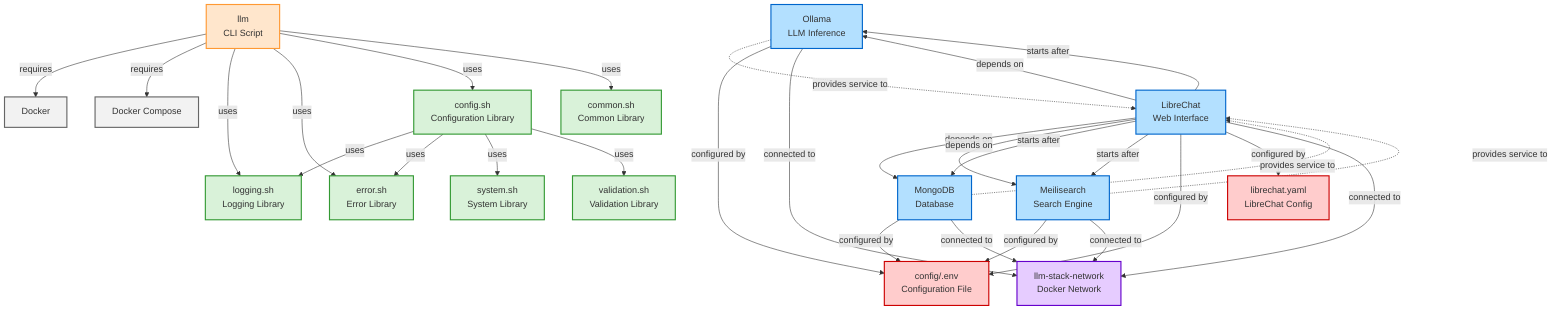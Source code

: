 graph TD
    %% Component nodes
    Ollama[Ollama\nLLM Inference]
    LibreChat[LibreChat\nWeb Interface]
    MongoDB[MongoDB\nDatabase]
    Meilisearch[Meilisearch\nSearch Engine]
    LLM[llm\nCLI Script]
    ConfigLib[config.sh\nConfiguration Library]
    LoggingLib[logging.sh\nLogging Library]
    ErrorLib[error.sh\nError Library]
    SystemLib[system.sh\nSystem Library]
    ValidationLib[validation.sh\nValidation Library]
    CommonLib[common.sh\nCommon Library]
    Network[llm-stack-network\nDocker Network]
    ConfigFile[config/.env\nConfiguration File]
    LibreChatConfig[librechat.yaml\nLibreChat Config]

    %% Component Dependencies
    LibreChat -->|depends on| Ollama
    LibreChat -->|depends on| MongoDB
    LibreChat -->|depends on| Meilisearch
    
    %% Service Provision
    Ollama -.->|provides service to| LibreChat
    MongoDB -.->|provides service to| LibreChat
    Meilisearch -.->|provides service to| LibreChat
    
    %% Startup Dependencies
    LibreChat -->|starts after| Ollama
    LibreChat -->|starts after| MongoDB
    LibreChat -->|starts after| Meilisearch
    
    %% Runtime Dependencies
    LLM -->|requires| Docker[Docker]
    LLM -->|requires| DockerCompose[Docker Compose]
    
    %% Configuration Dependencies
    LibreChat -->|configured by| ConfigFile
    LibreChat -->|configured by| LibreChatConfig
    Ollama -->|configured by| ConfigFile
    MongoDB -->|configured by| ConfigFile
    Meilisearch -->|configured by| ConfigFile
    
    %% Library Dependencies
    LLM -->|uses| LoggingLib
    LLM -->|uses| ErrorLib
    LLM -->|uses| ConfigLib
    LLM -->|uses| CommonLib
    
    ConfigLib -->|uses| LoggingLib
    ConfigLib -->|uses| ErrorLib
    ConfigLib -->|uses| SystemLib
    ConfigLib -->|uses| ValidationLib
    
    %% Network Dependencies
    Ollama -->|connected to| Network
    MongoDB -->|connected to| Network
    Meilisearch -->|connected to| Network
    LibreChat -->|connected to| Network
    
    %% Styling
    classDef container fill:#b3e0ff,stroke:#0066cc,stroke-width:2px
    classDef script fill:#ffe6cc,stroke:#ff9933,stroke-width:2px
    classDef library fill:#d9f2d9,stroke:#339933,stroke-width:2px
    classDef network fill:#e6ccff,stroke:#6600cc,stroke-width:2px
    classDef config fill:#ffcccc,stroke:#cc0000,stroke-width:2px
    classDef external fill:#f2f2f2,stroke:#666666,stroke-width:2px
    
    class Ollama,LibreChat,MongoDB,Meilisearch container
    class LLM script
    class ConfigLib,LoggingLib,ErrorLib,SystemLib,ValidationLib,CommonLib library
    class Network network
    class ConfigFile,LibreChatConfig config
    class Docker,DockerCompose external